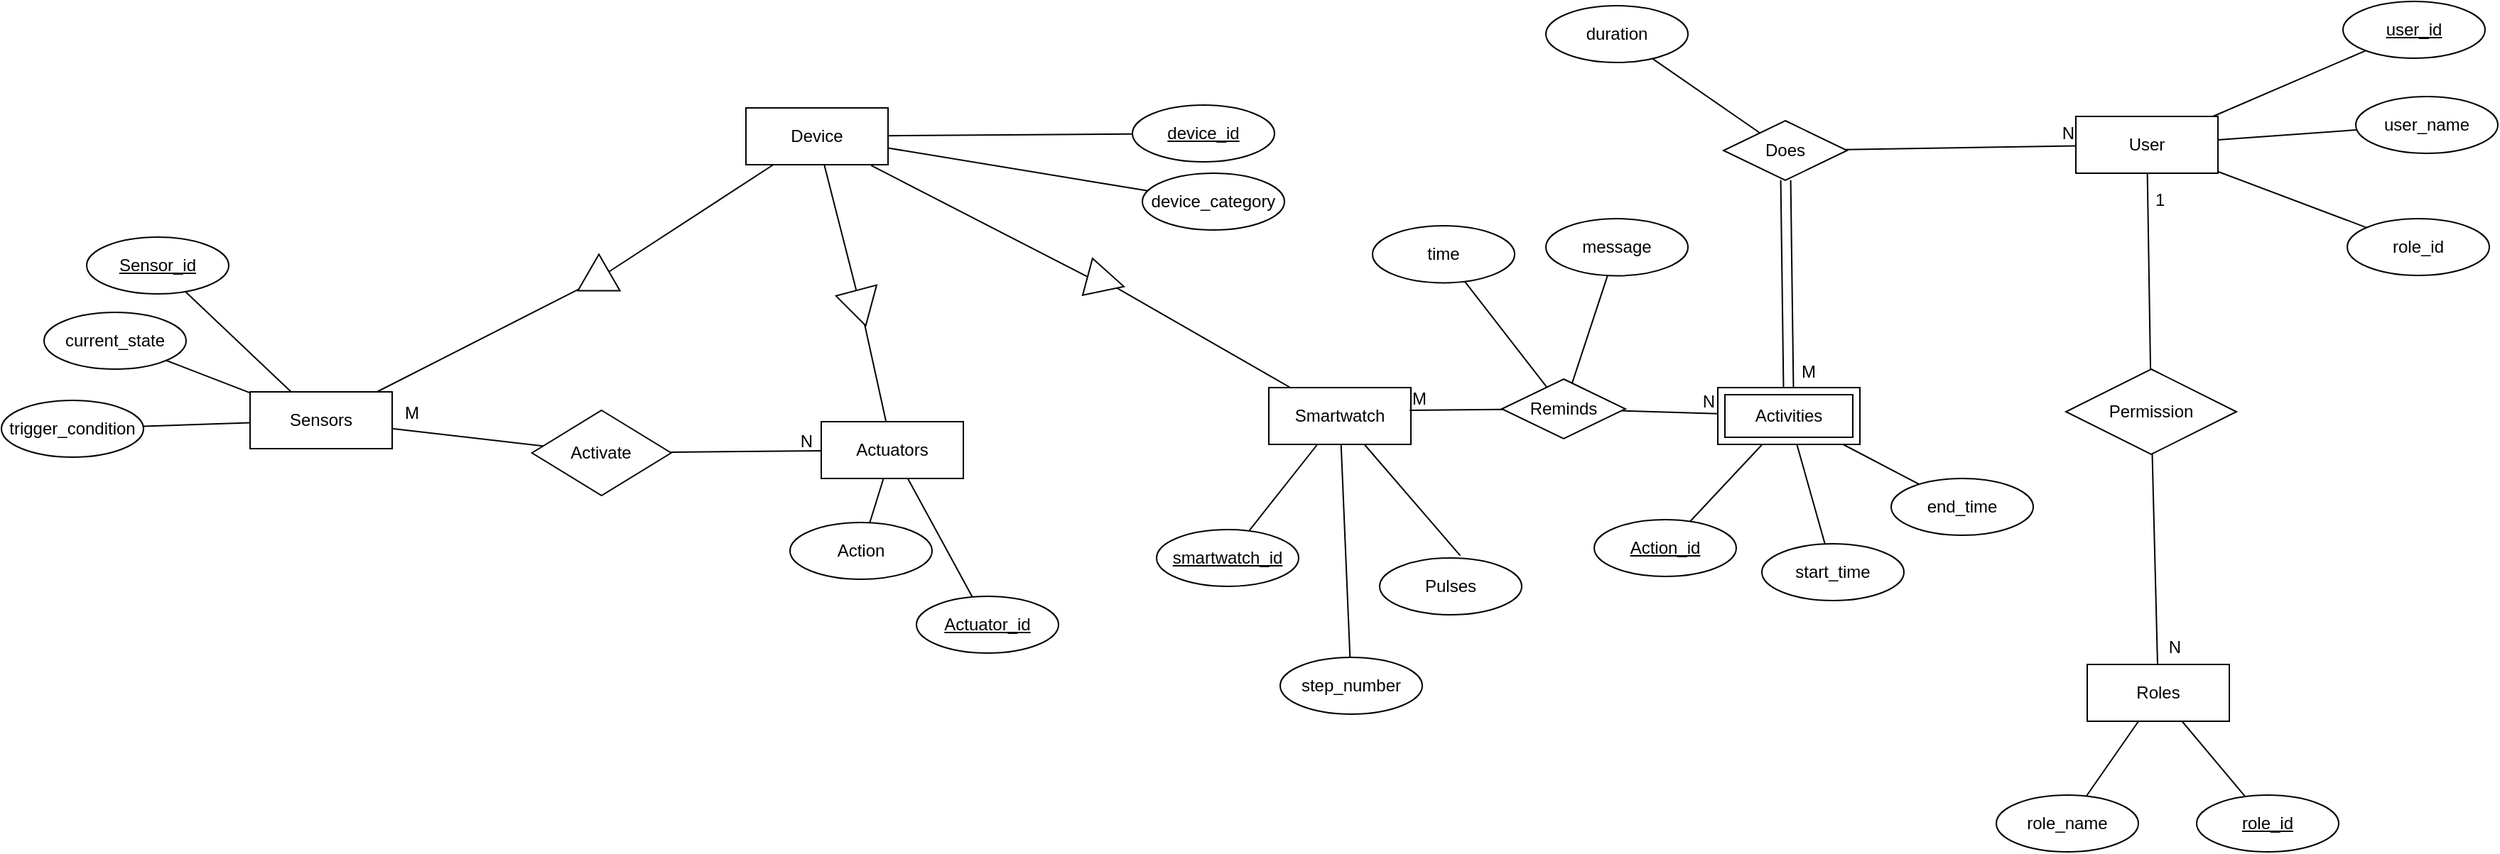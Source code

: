 <mxfile version="24.8.4">
  <diagram name="Σελίδα-1" id="vaROKePGvQWfu0vVsSsk">
    <mxGraphModel dx="2240" dy="1184" grid="0" gridSize="10" guides="1" tooltips="1" connect="1" arrows="1" fold="1" page="0" pageScale="1" pageWidth="827" pageHeight="1169" math="0" shadow="0">
      <root>
        <mxCell id="0" />
        <mxCell id="1" parent="0" />
        <mxCell id="XIO6B78m4iFOMqzOlrQr-4" value="" style="endArrow=none;html=1;rounded=0;fontSize=12;startSize=8;endSize=8;curved=1;" edge="1" parent="1" source="XIO6B78m4iFOMqzOlrQr-14" target="XIO6B78m4iFOMqzOlrQr-13">
          <mxGeometry relative="1" as="geometry">
            <mxPoint x="87" y="40" as="sourcePoint" />
            <mxPoint x="196" y="14" as="targetPoint" />
            <Array as="points" />
          </mxGeometry>
        </mxCell>
        <mxCell id="XIO6B78m4iFOMqzOlrQr-10" value="" style="endArrow=none;html=1;rounded=0;fontSize=12;startSize=8;endSize=8;curved=1;" edge="1" parent="1" source="XIO6B78m4iFOMqzOlrQr-14" target="XIO6B78m4iFOMqzOlrQr-12">
          <mxGeometry relative="1" as="geometry">
            <mxPoint x="87" y="70" as="sourcePoint" />
            <mxPoint x="159" y="98" as="targetPoint" />
            <Array as="points" />
          </mxGeometry>
        </mxCell>
        <mxCell id="XIO6B78m4iFOMqzOlrQr-12" value="device_category" style="ellipse;whiteSpace=wrap;html=1;align=center;" vertex="1" parent="1">
          <mxGeometry x="242" width="100" height="40" as="geometry" />
        </mxCell>
        <mxCell id="XIO6B78m4iFOMqzOlrQr-13" value="&lt;span style=&quot;text-decoration: none;&quot;&gt;device_id&lt;/span&gt;" style="ellipse;whiteSpace=wrap;html=1;align=center;fontStyle=4;" vertex="1" parent="1">
          <mxGeometry x="235" y="-48" width="100" height="40" as="geometry" />
        </mxCell>
        <mxCell id="XIO6B78m4iFOMqzOlrQr-14" value="Device" style="whiteSpace=wrap;html=1;align=center;" vertex="1" parent="1">
          <mxGeometry x="-37" y="-46" width="100" height="40" as="geometry" />
        </mxCell>
        <mxCell id="XIO6B78m4iFOMqzOlrQr-20" value="" style="endArrow=none;html=1;rounded=0;fontSize=12;startSize=8;endSize=8;curved=1;" edge="1" parent="1" source="XIO6B78m4iFOMqzOlrQr-59" target="XIO6B78m4iFOMqzOlrQr-27">
          <mxGeometry relative="1" as="geometry">
            <mxPoint x="-5" y="75" as="sourcePoint" />
            <mxPoint x="-184" y="185" as="targetPoint" />
          </mxGeometry>
        </mxCell>
        <mxCell id="XIO6B78m4iFOMqzOlrQr-21" value="" style="endArrow=none;html=1;rounded=0;fontSize=12;startSize=8;endSize=8;curved=1;" edge="1" parent="1" source="XIO6B78m4iFOMqzOlrQr-61" target="XIO6B78m4iFOMqzOlrQr-28">
          <mxGeometry relative="1" as="geometry">
            <mxPoint x="31" y="70" as="sourcePoint" />
            <mxPoint x="29" y="327" as="targetPoint" />
          </mxGeometry>
        </mxCell>
        <mxCell id="XIO6B78m4iFOMqzOlrQr-22" value="" style="endArrow=none;html=1;rounded=0;fontSize=12;startSize=8;endSize=8;curved=1;" edge="1" parent="1" source="XIO6B78m4iFOMqzOlrQr-63" target="XIO6B78m4iFOMqzOlrQr-41">
          <mxGeometry relative="1" as="geometry">
            <mxPoint x="65" y="75" as="sourcePoint" />
            <mxPoint x="163" y="305" as="targetPoint" />
          </mxGeometry>
        </mxCell>
        <mxCell id="XIO6B78m4iFOMqzOlrQr-27" value="Sensors" style="whiteSpace=wrap;html=1;align=center;" vertex="1" parent="1">
          <mxGeometry x="-386" y="154" width="100" height="40" as="geometry" />
        </mxCell>
        <mxCell id="XIO6B78m4iFOMqzOlrQr-28" value="Actuators" style="whiteSpace=wrap;html=1;align=center;" vertex="1" parent="1">
          <mxGeometry x="16" y="175" width="100" height="40" as="geometry" />
        </mxCell>
        <mxCell id="XIO6B78m4iFOMqzOlrQr-33" value="" style="endArrow=none;html=1;rounded=0;fontSize=12;startSize=8;endSize=8;curved=1;" edge="1" parent="1" source="XIO6B78m4iFOMqzOlrQr-27" target="XIO6B78m4iFOMqzOlrQr-40">
          <mxGeometry relative="1" as="geometry">
            <mxPoint x="-257" y="231" as="sourcePoint" />
            <mxPoint x="-298.7" y="207.48" as="targetPoint" />
          </mxGeometry>
        </mxCell>
        <mxCell id="XIO6B78m4iFOMqzOlrQr-34" value="current_state" style="ellipse;whiteSpace=wrap;html=1;align=center;" vertex="1" parent="1">
          <mxGeometry x="-531" y="98" width="100" height="40" as="geometry" />
        </mxCell>
        <mxCell id="XIO6B78m4iFOMqzOlrQr-37" value="" style="endArrow=none;html=1;rounded=0;fontSize=12;startSize=8;endSize=8;curved=1;" edge="1" parent="1" source="XIO6B78m4iFOMqzOlrQr-27" target="XIO6B78m4iFOMqzOlrQr-34">
          <mxGeometry relative="1" as="geometry">
            <mxPoint x="93" y="221" as="sourcePoint" />
            <mxPoint x="253" y="221" as="targetPoint" />
          </mxGeometry>
        </mxCell>
        <mxCell id="XIO6B78m4iFOMqzOlrQr-38" value="" style="endArrow=none;html=1;rounded=0;fontSize=12;startSize=8;endSize=8;curved=1;" edge="1" parent="1" source="XIO6B78m4iFOMqzOlrQr-27" target="XIO6B78m4iFOMqzOlrQr-39">
          <mxGeometry relative="1" as="geometry">
            <mxPoint x="-173" y="226" as="sourcePoint" />
            <mxPoint x="-140" y="312" as="targetPoint" />
          </mxGeometry>
        </mxCell>
        <mxCell id="XIO6B78m4iFOMqzOlrQr-39" value="trigger_condition" style="ellipse;whiteSpace=wrap;html=1;align=center;" vertex="1" parent="1">
          <mxGeometry x="-561" y="160" width="100" height="40" as="geometry" />
        </mxCell>
        <mxCell id="XIO6B78m4iFOMqzOlrQr-40" value="&lt;span style=&quot;text-decoration: none;&quot;&gt;Sensor_id&lt;/span&gt;" style="ellipse;whiteSpace=wrap;html=1;align=center;fontStyle=4;" vertex="1" parent="1">
          <mxGeometry x="-501" y="45" width="100" height="40" as="geometry" />
        </mxCell>
        <mxCell id="XIO6B78m4iFOMqzOlrQr-41" value="Smartwatch" style="whiteSpace=wrap;html=1;align=center;" vertex="1" parent="1">
          <mxGeometry x="331" y="151" width="100" height="40" as="geometry" />
        </mxCell>
        <mxCell id="XIO6B78m4iFOMqzOlrQr-42" value="" style="endArrow=none;html=1;rounded=0;fontSize=12;startSize=8;endSize=8;curved=1;" edge="1" parent="1" source="XIO6B78m4iFOMqzOlrQr-41" target="XIO6B78m4iFOMqzOlrQr-46">
          <mxGeometry relative="1" as="geometry">
            <mxPoint x="121" y="462" as="sourcePoint" />
            <mxPoint x="70" y="439" as="targetPoint" />
          </mxGeometry>
        </mxCell>
        <mxCell id="XIO6B78m4iFOMqzOlrQr-43" value="Pulses" style="ellipse;whiteSpace=wrap;html=1;align=center;" vertex="1" parent="1">
          <mxGeometry x="409" y="271" width="100" height="40" as="geometry" />
        </mxCell>
        <mxCell id="XIO6B78m4iFOMqzOlrQr-44" value="" style="endArrow=none;html=1;rounded=0;fontSize=12;startSize=8;endSize=8;curved=1;entryX=0.567;entryY=-0.042;entryDx=0;entryDy=0;entryPerimeter=0;" edge="1" parent="1" source="XIO6B78m4iFOMqzOlrQr-41" target="XIO6B78m4iFOMqzOlrQr-43">
          <mxGeometry relative="1" as="geometry">
            <mxPoint x="471" y="452" as="sourcePoint" />
            <mxPoint x="631" y="452" as="targetPoint" />
          </mxGeometry>
        </mxCell>
        <mxCell id="XIO6B78m4iFOMqzOlrQr-46" value="step_number" style="ellipse;whiteSpace=wrap;html=1;align=center;" vertex="1" parent="1">
          <mxGeometry x="339" y="341" width="100" height="40" as="geometry" />
        </mxCell>
        <mxCell id="XIO6B78m4iFOMqzOlrQr-48" value="" style="endArrow=none;html=1;rounded=0;fontSize=12;startSize=8;endSize=8;curved=1;" edge="1" parent="1" source="XIO6B78m4iFOMqzOlrQr-47" target="XIO6B78m4iFOMqzOlrQr-28">
          <mxGeometry relative="1" as="geometry">
            <mxPoint x="-44" y="186" as="sourcePoint" />
            <mxPoint x="-10" y="175" as="targetPoint" />
          </mxGeometry>
        </mxCell>
        <mxCell id="XIO6B78m4iFOMqzOlrQr-50" value="N" style="resizable=0;html=1;whiteSpace=wrap;align=right;verticalAlign=bottom;" connectable="0" vertex="1" parent="XIO6B78m4iFOMqzOlrQr-48">
          <mxGeometry x="1" relative="1" as="geometry">
            <mxPoint x="-5" y="2" as="offset" />
          </mxGeometry>
        </mxCell>
        <mxCell id="XIO6B78m4iFOMqzOlrQr-51" value="" style="endArrow=none;html=1;rounded=0;fontSize=12;startSize=8;endSize=8;curved=1;" edge="1" parent="1" source="XIO6B78m4iFOMqzOlrQr-27" target="XIO6B78m4iFOMqzOlrQr-47">
          <mxGeometry relative="1" as="geometry">
            <mxPoint x="-190" y="171" as="sourcePoint" />
            <mxPoint x="-22" y="187" as="targetPoint" />
          </mxGeometry>
        </mxCell>
        <mxCell id="XIO6B78m4iFOMqzOlrQr-52" value="M" style="resizable=0;html=1;whiteSpace=wrap;align=left;verticalAlign=bottom;" connectable="0" vertex="1" parent="XIO6B78m4iFOMqzOlrQr-51">
          <mxGeometry x="-1" relative="1" as="geometry">
            <mxPoint x="7" y="-2" as="offset" />
          </mxGeometry>
        </mxCell>
        <mxCell id="XIO6B78m4iFOMqzOlrQr-47" value="Activate" style="shape=rhombus;perimeter=rhombusPerimeter;whiteSpace=wrap;html=1;align=center;" vertex="1" parent="1">
          <mxGeometry x="-187.62" y="167" width="98" height="60" as="geometry" />
        </mxCell>
        <mxCell id="XIO6B78m4iFOMqzOlrQr-54" value="&lt;span style=&quot;text-decoration: underline;&quot;&gt;Actuator_id&lt;/span&gt;" style="ellipse;whiteSpace=wrap;html=1;align=center;" vertex="1" parent="1">
          <mxGeometry x="83" y="298" width="100" height="40" as="geometry" />
        </mxCell>
        <mxCell id="XIO6B78m4iFOMqzOlrQr-55" value="Action" style="ellipse;whiteSpace=wrap;html=1;align=center;" vertex="1" parent="1">
          <mxGeometry x="-6" y="246" width="100" height="40" as="geometry" />
        </mxCell>
        <mxCell id="XIO6B78m4iFOMqzOlrQr-56" value="" style="endArrow=none;html=1;rounded=0;fontSize=12;startSize=8;endSize=8;curved=1;" edge="1" parent="1" source="XIO6B78m4iFOMqzOlrQr-28" target="XIO6B78m4iFOMqzOlrQr-54">
          <mxGeometry relative="1" as="geometry">
            <mxPoint x="87" y="218" as="sourcePoint" />
            <mxPoint x="137" y="270" as="targetPoint" />
          </mxGeometry>
        </mxCell>
        <mxCell id="XIO6B78m4iFOMqzOlrQr-57" style="edgeStyle=none;curved=1;rounded=0;orthogonalLoop=1;jettySize=auto;html=1;exitX=0.5;exitY=1;exitDx=0;exitDy=0;fontSize=12;startSize=8;endSize=8;" edge="1" parent="1" source="XIO6B78m4iFOMqzOlrQr-55" target="XIO6B78m4iFOMqzOlrQr-55">
          <mxGeometry relative="1" as="geometry" />
        </mxCell>
        <mxCell id="XIO6B78m4iFOMqzOlrQr-58" value="" style="endArrow=none;html=1;rounded=0;fontSize=12;startSize=8;endSize=8;curved=1;" edge="1" parent="1" source="XIO6B78m4iFOMqzOlrQr-28" target="XIO6B78m4iFOMqzOlrQr-55">
          <mxGeometry relative="1" as="geometry">
            <mxPoint x="-45" y="234" as="sourcePoint" />
            <mxPoint x="31" y="266" as="targetPoint" />
          </mxGeometry>
        </mxCell>
        <mxCell id="XIO6B78m4iFOMqzOlrQr-60" value="" style="endArrow=none;html=1;rounded=0;fontSize=12;startSize=8;endSize=8;curved=1;" edge="1" parent="1" source="XIO6B78m4iFOMqzOlrQr-14" target="XIO6B78m4iFOMqzOlrQr-59">
          <mxGeometry relative="1" as="geometry">
            <mxPoint x="-14" y="51" as="sourcePoint" />
            <mxPoint x="-286" y="155" as="targetPoint" />
          </mxGeometry>
        </mxCell>
        <mxCell id="XIO6B78m4iFOMqzOlrQr-59" value="" style="triangle;whiteSpace=wrap;html=1;rotation=-210;" vertex="1" parent="1">
          <mxGeometry x="-157" y="61.57" width="25.63" height="29.63" as="geometry" />
        </mxCell>
        <mxCell id="XIO6B78m4iFOMqzOlrQr-62" value="" style="endArrow=none;html=1;rounded=0;fontSize=12;startSize=8;endSize=8;curved=1;entryX=0;entryY=0.5;entryDx=0;entryDy=0;" edge="1" parent="1" source="XIO6B78m4iFOMqzOlrQr-14" target="XIO6B78m4iFOMqzOlrQr-61">
          <mxGeometry relative="1" as="geometry">
            <mxPoint x="31" y="76" as="sourcePoint" />
            <mxPoint x="73" y="176" as="targetPoint" />
          </mxGeometry>
        </mxCell>
        <mxCell id="XIO6B78m4iFOMqzOlrQr-61" value="" style="triangle;whiteSpace=wrap;html=1;rotation=75;" vertex="1" parent="1">
          <mxGeometry x="31.19" y="80.17" width="25.63" height="29.63" as="geometry" />
        </mxCell>
        <mxCell id="XIO6B78m4iFOMqzOlrQr-63" value="" style="triangle;whiteSpace=wrap;html=1;rotation=15;" vertex="1" parent="1">
          <mxGeometry x="203" y="63" width="26.43" height="26.77" as="geometry" />
        </mxCell>
        <mxCell id="XIO6B78m4iFOMqzOlrQr-67" style="edgeStyle=none;curved=1;rounded=0;orthogonalLoop=1;jettySize=auto;html=1;exitX=0;exitY=0.25;exitDx=0;exitDy=0;fontSize=12;startSize=8;endSize=8;" edge="1" parent="1" source="XIO6B78m4iFOMqzOlrQr-63" target="XIO6B78m4iFOMqzOlrQr-63">
          <mxGeometry relative="1" as="geometry" />
        </mxCell>
        <mxCell id="XIO6B78m4iFOMqzOlrQr-68" value="" style="endArrow=none;html=1;rounded=0;fontSize=12;startSize=8;endSize=8;curved=1;entryX=0;entryY=0.5;entryDx=0;entryDy=0;exitX=0.882;exitY=1.013;exitDx=0;exitDy=0;exitPerimeter=0;" edge="1" parent="1" source="XIO6B78m4iFOMqzOlrQr-14" target="XIO6B78m4iFOMqzOlrQr-63">
          <mxGeometry relative="1" as="geometry">
            <mxPoint x="139" y="64" as="sourcePoint" />
            <mxPoint x="276" y="67" as="targetPoint" />
            <Array as="points" />
          </mxGeometry>
        </mxCell>
        <mxCell id="XIO6B78m4iFOMqzOlrQr-71" value="" style="endArrow=none;html=1;rounded=0;fontSize=12;startSize=8;endSize=8;curved=1;" edge="1" parent="1" source="XIO6B78m4iFOMqzOlrQr-69" target="XIO6B78m4iFOMqzOlrQr-109">
          <mxGeometry relative="1" as="geometry">
            <mxPoint x="439" y="170.71" as="sourcePoint" />
            <mxPoint x="645.4" y="157.84" as="targetPoint" />
          </mxGeometry>
        </mxCell>
        <mxCell id="XIO6B78m4iFOMqzOlrQr-73" value="N" style="resizable=0;html=1;whiteSpace=wrap;align=right;verticalAlign=bottom;" connectable="0" vertex="1" parent="XIO6B78m4iFOMqzOlrQr-71">
          <mxGeometry x="1" relative="1" as="geometry" />
        </mxCell>
        <mxCell id="XIO6B78m4iFOMqzOlrQr-76" value="" style="endArrow=none;html=1;rounded=0;fontSize=12;startSize=8;endSize=8;curved=1;exitX=0.991;exitY=0.4;exitDx=0;exitDy=0;exitPerimeter=0;" edge="1" parent="1" source="XIO6B78m4iFOMqzOlrQr-41" target="XIO6B78m4iFOMqzOlrQr-69">
          <mxGeometry relative="1" as="geometry">
            <mxPoint x="438" y="167" as="sourcePoint" />
            <mxPoint x="637" y="170" as="targetPoint" />
          </mxGeometry>
        </mxCell>
        <mxCell id="XIO6B78m4iFOMqzOlrQr-77" value="M" style="resizable=0;html=1;whiteSpace=wrap;align=left;verticalAlign=bottom;" connectable="0" vertex="1" parent="XIO6B78m4iFOMqzOlrQr-76">
          <mxGeometry x="-1" relative="1" as="geometry" />
        </mxCell>
        <mxCell id="XIO6B78m4iFOMqzOlrQr-69" value="Reminds" style="shape=rhombus;perimeter=rhombusPerimeter;whiteSpace=wrap;html=1;align=center;" vertex="1" parent="1">
          <mxGeometry x="495" y="145" width="87" height="42" as="geometry" />
        </mxCell>
        <mxCell id="XIO6B78m4iFOMqzOlrQr-79" value="" style="endArrow=none;html=1;rounded=0;fontSize=12;startSize=8;endSize=8;curved=1;" edge="1" parent="1" source="XIO6B78m4iFOMqzOlrQr-109" target="XIO6B78m4iFOMqzOlrQr-80">
          <mxGeometry relative="1" as="geometry">
            <mxPoint x="677.909" y="182" as="sourcePoint" />
            <mxPoint x="643" y="253" as="targetPoint" />
          </mxGeometry>
        </mxCell>
        <mxCell id="XIO6B78m4iFOMqzOlrQr-80" value="Action_id" style="ellipse;whiteSpace=wrap;html=1;align=center;fontStyle=4;" vertex="1" parent="1">
          <mxGeometry x="560" y="244" width="100" height="40" as="geometry" />
        </mxCell>
        <mxCell id="XIO6B78m4iFOMqzOlrQr-83" value="" style="endArrow=none;html=1;rounded=0;fontSize=12;startSize=8;endSize=8;curved=1;" edge="1" parent="1" source="XIO6B78m4iFOMqzOlrQr-109" target="XIO6B78m4iFOMqzOlrQr-82">
          <mxGeometry relative="1" as="geometry">
            <mxPoint x="700.147" y="182" as="sourcePoint" />
            <mxPoint x="802" y="237" as="targetPoint" />
          </mxGeometry>
        </mxCell>
        <mxCell id="XIO6B78m4iFOMqzOlrQr-82" value="start_time" style="ellipse;whiteSpace=wrap;html=1;align=center;" vertex="1" parent="1">
          <mxGeometry x="678" y="261" width="100" height="40" as="geometry" />
        </mxCell>
        <mxCell id="XIO6B78m4iFOMqzOlrQr-84" value="" style="endArrow=none;html=1;rounded=0;fontSize=12;startSize=8;endSize=8;curved=1;" edge="1" parent="1" target="XIO6B78m4iFOMqzOlrQr-85" source="XIO6B78m4iFOMqzOlrQr-109">
          <mxGeometry relative="1" as="geometry">
            <mxPoint x="728.65" y="182" as="sourcePoint" />
            <mxPoint x="853" y="204" as="targetPoint" />
          </mxGeometry>
        </mxCell>
        <mxCell id="XIO6B78m4iFOMqzOlrQr-85" value="end_time" style="ellipse;whiteSpace=wrap;html=1;align=center;" vertex="1" parent="1">
          <mxGeometry x="769" y="215" width="100" height="40" as="geometry" />
        </mxCell>
        <mxCell id="XIO6B78m4iFOMqzOlrQr-86" value="User" style="whiteSpace=wrap;html=1;align=center;" vertex="1" parent="1">
          <mxGeometry x="899" y="-40" width="100" height="40" as="geometry" />
        </mxCell>
        <mxCell id="XIO6B78m4iFOMqzOlrQr-92" value="&lt;span style=&quot;text-decoration: underline;&quot;&gt;user_id&lt;/span&gt;" style="ellipse;whiteSpace=wrap;html=1;align=center;" vertex="1" parent="1">
          <mxGeometry x="1087" y="-121" width="100" height="40" as="geometry" />
        </mxCell>
        <mxCell id="XIO6B78m4iFOMqzOlrQr-93" value="" style="endArrow=none;html=1;rounded=0;fontSize=12;startSize=8;endSize=8;curved=1;" edge="1" parent="1" source="XIO6B78m4iFOMqzOlrQr-86" target="XIO6B78m4iFOMqzOlrQr-92">
          <mxGeometry relative="1" as="geometry">
            <mxPoint x="672" y="-62" as="sourcePoint" />
            <mxPoint x="692" y="10" as="targetPoint" />
          </mxGeometry>
        </mxCell>
        <mxCell id="XIO6B78m4iFOMqzOlrQr-94" value="" style="endArrow=none;html=1;rounded=0;fontSize=12;startSize=8;endSize=8;curved=1;" edge="1" parent="1" source="XIO6B78m4iFOMqzOlrQr-86" target="XIO6B78m4iFOMqzOlrQr-95">
          <mxGeometry relative="1" as="geometry">
            <mxPoint x="653" y="-88" as="sourcePoint" />
            <mxPoint x="709" y="-168" as="targetPoint" />
          </mxGeometry>
        </mxCell>
        <mxCell id="XIO6B78m4iFOMqzOlrQr-95" value="role_id" style="ellipse;whiteSpace=wrap;html=1;align=center;" vertex="1" parent="1">
          <mxGeometry x="1090" y="32" width="100" height="40" as="geometry" />
        </mxCell>
        <mxCell id="XIO6B78m4iFOMqzOlrQr-97" value="" style="endArrow=none;html=1;rounded=0;fontSize=12;startSize=8;endSize=8;curved=1;" edge="1" parent="1" target="XIO6B78m4iFOMqzOlrQr-98" source="XIO6B78m4iFOMqzOlrQr-86">
          <mxGeometry relative="1" as="geometry">
            <mxPoint x="720" y="-12.583" as="sourcePoint" />
            <mxPoint x="803.55" y="-32" as="targetPoint" />
          </mxGeometry>
        </mxCell>
        <mxCell id="XIO6B78m4iFOMqzOlrQr-98" value="user_name" style="ellipse;whiteSpace=wrap;html=1;align=center;" vertex="1" parent="1">
          <mxGeometry x="1096" y="-54" width="100" height="40" as="geometry" />
        </mxCell>
        <mxCell id="XIO6B78m4iFOMqzOlrQr-100" value="" style="shape=link;html=1;rounded=0;fontSize=12;startSize=8;endSize=8;curved=1;width=-7;" edge="1" parent="1" source="XIO6B78m4iFOMqzOlrQr-103">
          <mxGeometry relative="1" as="geometry">
            <mxPoint x="552" y="-60" as="sourcePoint" />
            <mxPoint x="696" y="-27" as="targetPoint" />
          </mxGeometry>
        </mxCell>
        <mxCell id="XIO6B78m4iFOMqzOlrQr-102" value="" style="resizable=0;html=1;whiteSpace=wrap;align=right;verticalAlign=bottom;" connectable="0" vertex="1" parent="XIO6B78m4iFOMqzOlrQr-100">
          <mxGeometry x="1" relative="1" as="geometry" />
        </mxCell>
        <mxCell id="XIO6B78m4iFOMqzOlrQr-104" value="" style="shape=link;html=1;rounded=0;fontSize=12;startSize=8;endSize=8;curved=1;width=-7;" edge="1" parent="1" source="XIO6B78m4iFOMqzOlrQr-109" target="XIO6B78m4iFOMqzOlrQr-103">
          <mxGeometry relative="1" as="geometry">
            <mxPoint x="694.5" y="142" as="sourcePoint" />
            <mxPoint x="696" y="-27" as="targetPoint" />
          </mxGeometry>
        </mxCell>
        <mxCell id="XIO6B78m4iFOMqzOlrQr-105" value="M" style="resizable=0;html=1;whiteSpace=wrap;align=left;verticalAlign=bottom;" connectable="0" vertex="1" parent="XIO6B78m4iFOMqzOlrQr-104">
          <mxGeometry x="-1" relative="1" as="geometry">
            <mxPoint x="7" y="-3" as="offset" />
          </mxGeometry>
        </mxCell>
        <mxCell id="XIO6B78m4iFOMqzOlrQr-103" value="Does" style="shape=rhombus;perimeter=rhombusPerimeter;whiteSpace=wrap;html=1;align=center;" vertex="1" parent="1">
          <mxGeometry x="651" y="-37" width="87" height="42" as="geometry" />
        </mxCell>
        <mxCell id="XIO6B78m4iFOMqzOlrQr-107" value="" style="endArrow=none;html=1;rounded=0;fontSize=12;startSize=8;endSize=8;curved=1;" edge="1" parent="1" source="XIO6B78m4iFOMqzOlrQr-103" target="XIO6B78m4iFOMqzOlrQr-86">
          <mxGeometry relative="1" as="geometry">
            <mxPoint x="781" y="11" as="sourcePoint" />
            <mxPoint x="941" y="11" as="targetPoint" />
          </mxGeometry>
        </mxCell>
        <mxCell id="XIO6B78m4iFOMqzOlrQr-108" value="N" style="resizable=0;html=1;whiteSpace=wrap;align=right;verticalAlign=bottom;" connectable="0" vertex="1" parent="XIO6B78m4iFOMqzOlrQr-107">
          <mxGeometry x="1" relative="1" as="geometry" />
        </mxCell>
        <mxCell id="XIO6B78m4iFOMqzOlrQr-109" value="Activities" style="shape=ext;margin=3;double=1;whiteSpace=wrap;html=1;align=center;" vertex="1" parent="1">
          <mxGeometry x="647" y="151" width="100" height="40" as="geometry" />
        </mxCell>
        <mxCell id="XIO6B78m4iFOMqzOlrQr-110" value="duration" style="ellipse;whiteSpace=wrap;html=1;align=center;" vertex="1" parent="1">
          <mxGeometry x="526" y="-118" width="100" height="40" as="geometry" />
        </mxCell>
        <mxCell id="XIO6B78m4iFOMqzOlrQr-111" value="" style="endArrow=none;html=1;rounded=0;fontSize=12;startSize=8;endSize=8;curved=1;" edge="1" parent="1" source="XIO6B78m4iFOMqzOlrQr-110" target="XIO6B78m4iFOMqzOlrQr-103">
          <mxGeometry relative="1" as="geometry">
            <mxPoint x="597" y="-53" as="sourcePoint" />
            <mxPoint x="941" y="11" as="targetPoint" />
          </mxGeometry>
        </mxCell>
        <mxCell id="XIO6B78m4iFOMqzOlrQr-114" value="" style="endArrow=none;html=1;rounded=0;fontSize=12;startSize=8;endSize=8;curved=1;" edge="1" parent="1" source="XIO6B78m4iFOMqzOlrQr-125" target="XIO6B78m4iFOMqzOlrQr-117">
          <mxGeometry relative="1" as="geometry">
            <mxPoint x="956" y="37" as="sourcePoint" />
            <mxPoint x="949" y="164" as="targetPoint" />
          </mxGeometry>
        </mxCell>
        <mxCell id="XIO6B78m4iFOMqzOlrQr-116" value="N" style="resizable=0;html=1;whiteSpace=wrap;align=right;verticalAlign=bottom;" connectable="0" vertex="1" parent="XIO6B78m4iFOMqzOlrQr-114">
          <mxGeometry x="1" relative="1" as="geometry">
            <mxPoint x="18" y="-4" as="offset" />
          </mxGeometry>
        </mxCell>
        <mxCell id="XIO6B78m4iFOMqzOlrQr-117" value="Roles" style="whiteSpace=wrap;html=1;align=center;" vertex="1" parent="1">
          <mxGeometry x="907" y="346" width="100" height="40" as="geometry" />
        </mxCell>
        <mxCell id="XIO6B78m4iFOMqzOlrQr-118" value="&lt;span style=&quot;text-decoration: underline;&quot;&gt;role_id&lt;/span&gt;" style="ellipse;whiteSpace=wrap;html=1;align=center;" vertex="1" parent="1">
          <mxGeometry x="984" y="438" width="100" height="40" as="geometry" />
        </mxCell>
        <mxCell id="XIO6B78m4iFOMqzOlrQr-119" value="" style="endArrow=none;html=1;rounded=0;fontSize=12;startSize=8;endSize=8;curved=1;" edge="1" parent="1" source="XIO6B78m4iFOMqzOlrQr-118" target="XIO6B78m4iFOMqzOlrQr-117">
          <mxGeometry relative="1" as="geometry">
            <mxPoint x="1025" y="226" as="sourcePoint" />
            <mxPoint x="1185" y="226" as="targetPoint" />
          </mxGeometry>
        </mxCell>
        <mxCell id="XIO6B78m4iFOMqzOlrQr-120" value="smartwatch_id" style="ellipse;whiteSpace=wrap;html=1;align=center;fontStyle=4;" vertex="1" parent="1">
          <mxGeometry x="252" y="251" width="100" height="40" as="geometry" />
        </mxCell>
        <mxCell id="XIO6B78m4iFOMqzOlrQr-122" value="" style="endArrow=none;html=1;rounded=0;fontSize=12;startSize=8;endSize=8;curved=1;" edge="1" parent="1" source="XIO6B78m4iFOMqzOlrQr-41" target="XIO6B78m4iFOMqzOlrQr-120">
          <mxGeometry relative="1" as="geometry">
            <mxPoint x="392" y="201" as="sourcePoint" />
            <mxPoint x="398" y="351" as="targetPoint" />
          </mxGeometry>
        </mxCell>
        <mxCell id="XIO6B78m4iFOMqzOlrQr-123" value="role_name" style="ellipse;whiteSpace=wrap;html=1;align=center;" vertex="1" parent="1">
          <mxGeometry x="843" y="438" width="100" height="40" as="geometry" />
        </mxCell>
        <mxCell id="XIO6B78m4iFOMqzOlrQr-124" value="" style="endArrow=none;html=1;rounded=0;fontSize=12;startSize=8;endSize=8;curved=1;" edge="1" parent="1" source="XIO6B78m4iFOMqzOlrQr-123" target="XIO6B78m4iFOMqzOlrQr-117">
          <mxGeometry relative="1" as="geometry">
            <mxPoint x="959" y="413" as="sourcePoint" />
            <mxPoint x="915" y="360" as="targetPoint" />
          </mxGeometry>
        </mxCell>
        <mxCell id="XIO6B78m4iFOMqzOlrQr-126" value="" style="endArrow=none;html=1;rounded=0;fontSize=12;startSize=8;endSize=8;curved=1;" edge="1" parent="1" source="XIO6B78m4iFOMqzOlrQr-86" target="XIO6B78m4iFOMqzOlrQr-125">
          <mxGeometry relative="1" as="geometry">
            <mxPoint x="949" as="sourcePoint" />
            <mxPoint x="957" y="346" as="targetPoint" />
          </mxGeometry>
        </mxCell>
        <mxCell id="XIO6B78m4iFOMqzOlrQr-127" value="1" style="resizable=0;html=1;whiteSpace=wrap;align=left;verticalAlign=bottom;" connectable="0" vertex="1" parent="XIO6B78m4iFOMqzOlrQr-126">
          <mxGeometry x="-1" relative="1" as="geometry">
            <mxPoint x="4" y="27" as="offset" />
          </mxGeometry>
        </mxCell>
        <mxCell id="XIO6B78m4iFOMqzOlrQr-125" value="Permission" style="shape=rhombus;perimeter=rhombusPerimeter;whiteSpace=wrap;html=1;align=center;" vertex="1" parent="1">
          <mxGeometry x="892" y="138" width="120" height="60" as="geometry" />
        </mxCell>
        <mxCell id="XIO6B78m4iFOMqzOlrQr-129" value="" style="endArrow=none;html=1;rounded=0;fontSize=12;startSize=8;endSize=8;curved=1;" edge="1" parent="1" source="XIO6B78m4iFOMqzOlrQr-69" target="XIO6B78m4iFOMqzOlrQr-130">
          <mxGeometry relative="1" as="geometry">
            <mxPoint x="502" y="98" as="sourcePoint" />
            <mxPoint x="461" y="73" as="targetPoint" />
          </mxGeometry>
        </mxCell>
        <mxCell id="XIO6B78m4iFOMqzOlrQr-130" value="time" style="ellipse;whiteSpace=wrap;html=1;align=center;" vertex="1" parent="1">
          <mxGeometry x="404" y="37" width="100" height="40.23" as="geometry" />
        </mxCell>
        <mxCell id="XIO6B78m4iFOMqzOlrQr-131" value="" style="endArrow=none;html=1;rounded=0;fontSize=12;startSize=8;endSize=8;curved=1;" edge="1" parent="1" target="XIO6B78m4iFOMqzOlrQr-132" source="XIO6B78m4iFOMqzOlrQr-69">
          <mxGeometry relative="1" as="geometry">
            <mxPoint x="640" y="133.23" as="sourcePoint" />
            <mxPoint x="575" y="55.23" as="targetPoint" />
          </mxGeometry>
        </mxCell>
        <mxCell id="XIO6B78m4iFOMqzOlrQr-132" value="message" style="ellipse;whiteSpace=wrap;html=1;align=center;" vertex="1" parent="1">
          <mxGeometry x="526" y="32" width="100" height="40.23" as="geometry" />
        </mxCell>
      </root>
    </mxGraphModel>
  </diagram>
</mxfile>
